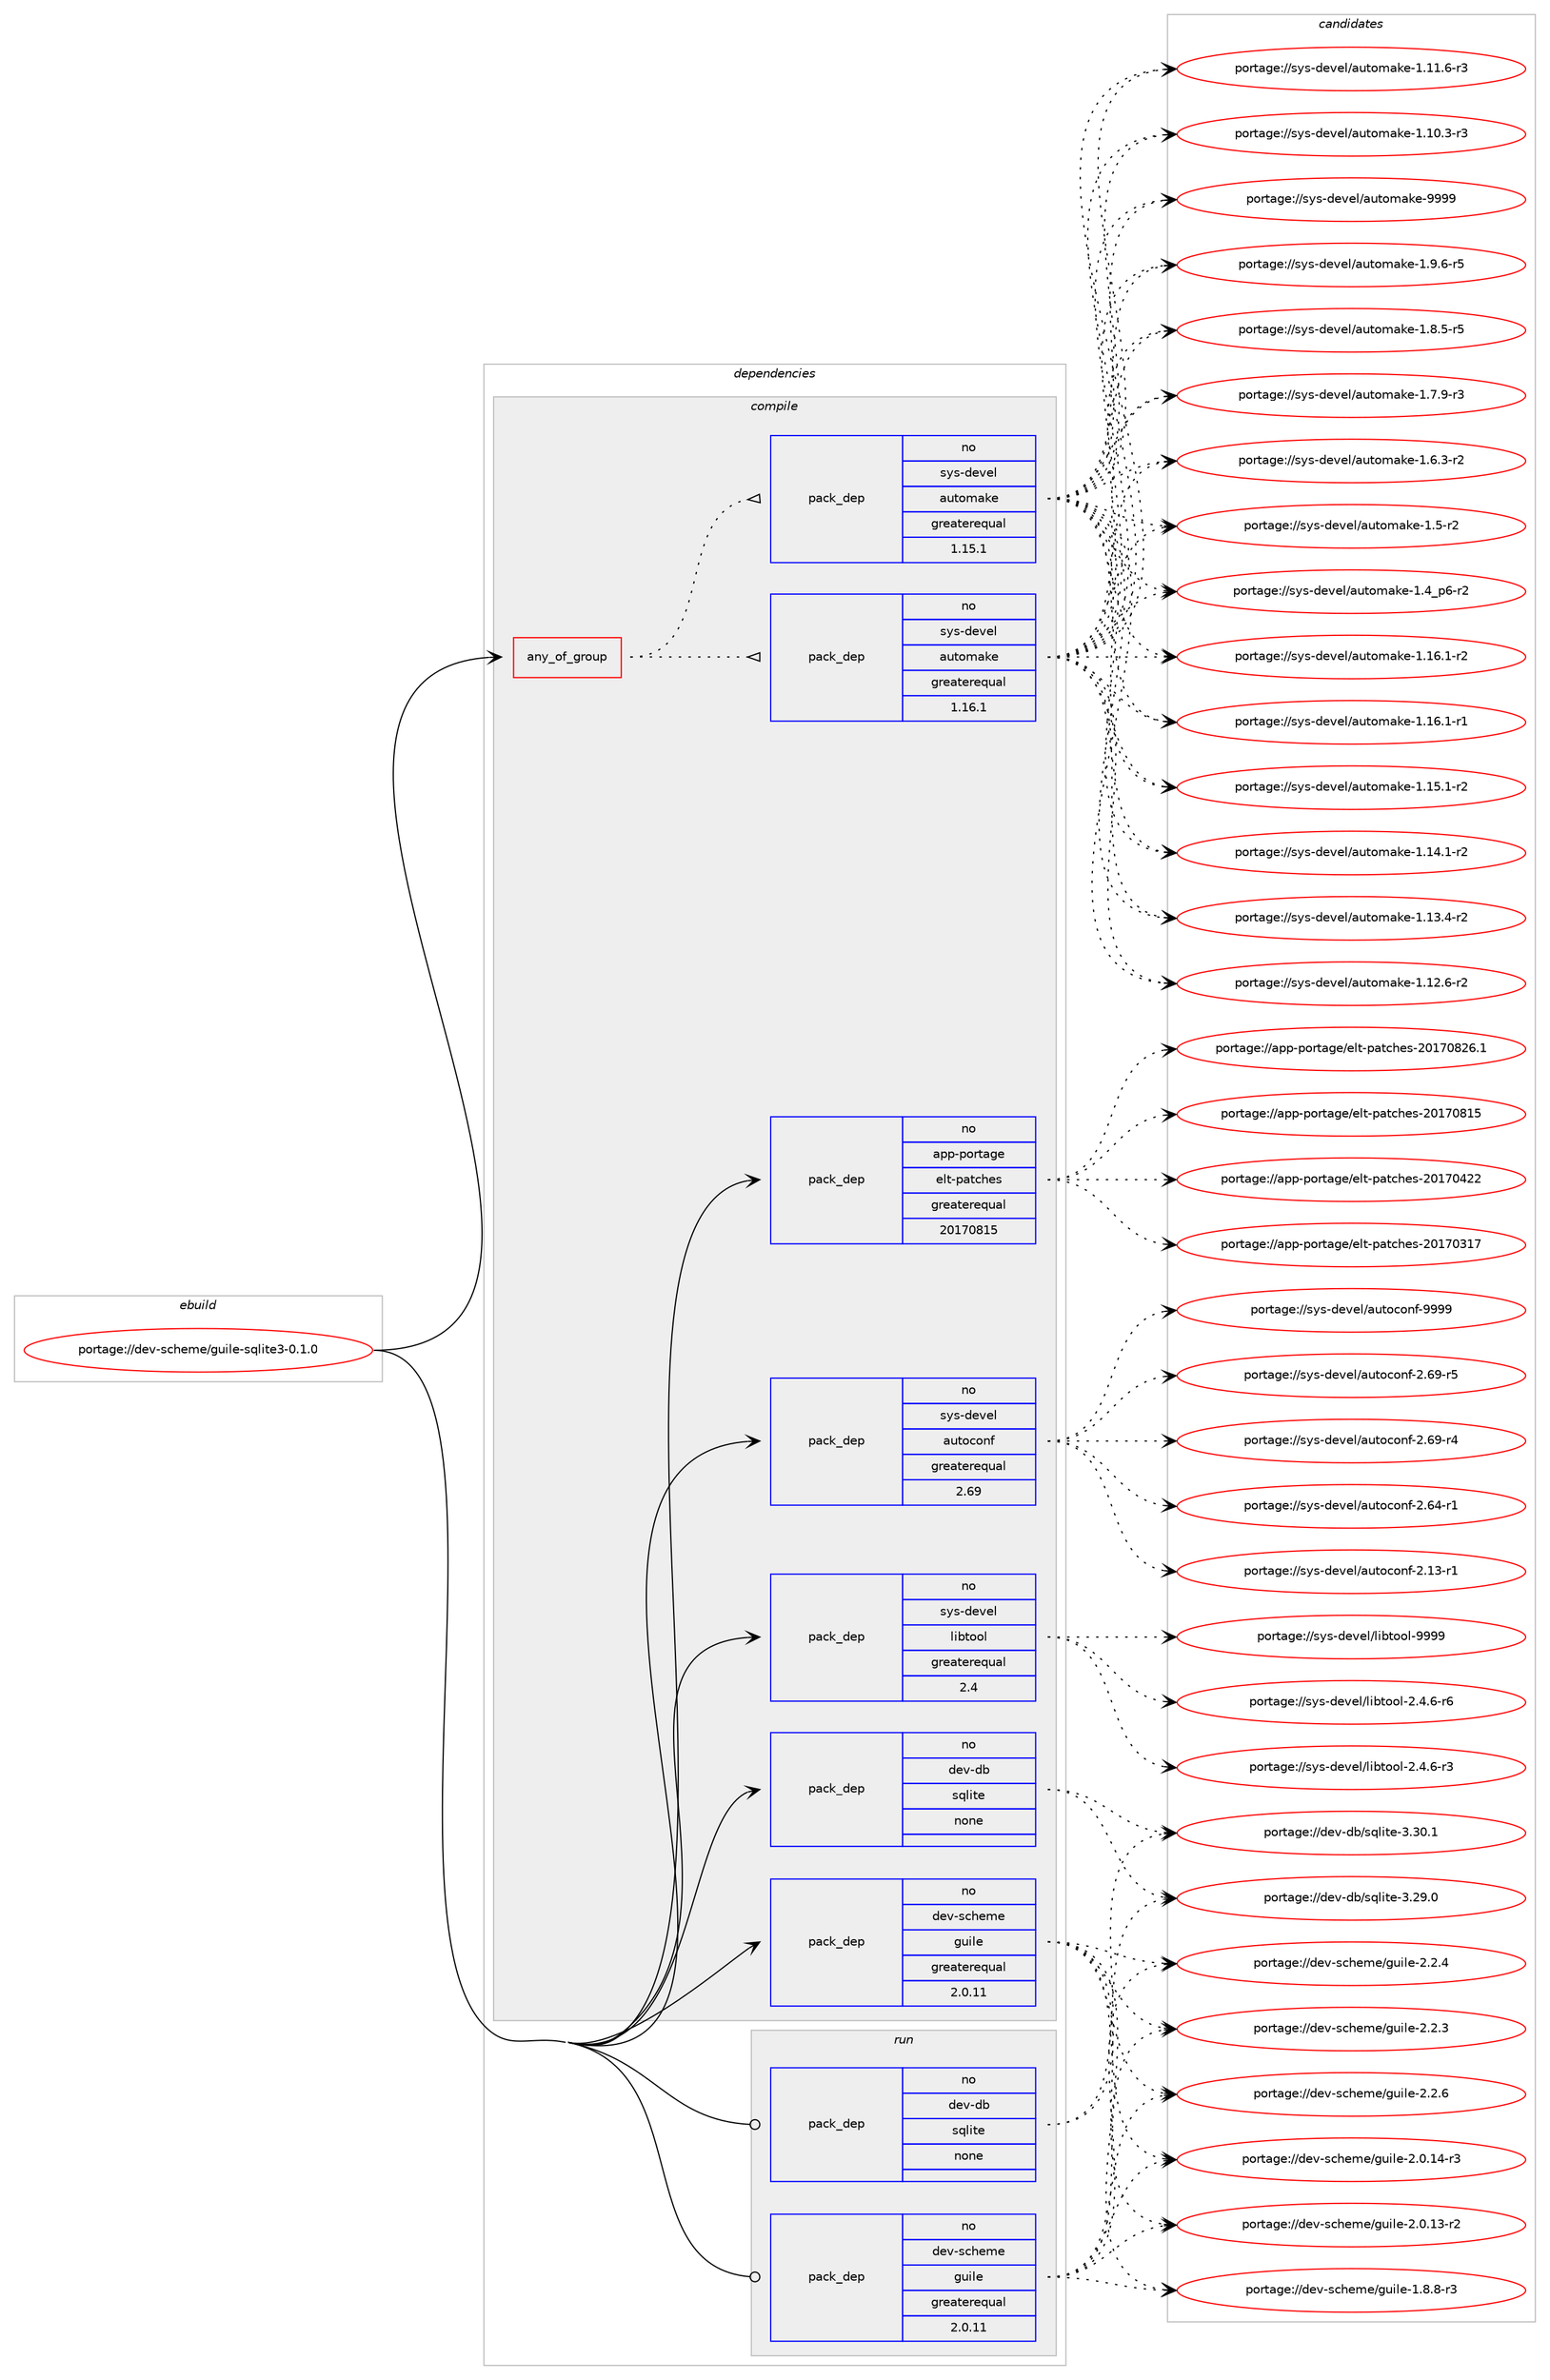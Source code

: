 digraph prolog {

# *************
# Graph options
# *************

newrank=true;
concentrate=true;
compound=true;
graph [rankdir=LR,fontname=Helvetica,fontsize=10,ranksep=1.5];#, ranksep=2.5, nodesep=0.2];
edge  [arrowhead=vee];
node  [fontname=Helvetica,fontsize=10];

# **********
# The ebuild
# **********

subgraph cluster_leftcol {
color=gray;
label=<<i>ebuild</i>>;
id [label="portage://dev-scheme/guile-sqlite3-0.1.0", color=red, width=4, href="../dev-scheme/guile-sqlite3-0.1.0.svg"];
}

# ****************
# The dependencies
# ****************

subgraph cluster_midcol {
color=gray;
label=<<i>dependencies</i>>;
subgraph cluster_compile {
fillcolor="#eeeeee";
style=filled;
label=<<i>compile</i>>;
subgraph any4510 {
dependency309076 [label=<<TABLE BORDER="0" CELLBORDER="1" CELLSPACING="0" CELLPADDING="4"><TR><TD CELLPADDING="10">any_of_group</TD></TR></TABLE>>, shape=none, color=red];subgraph pack240385 {
dependency309077 [label=<<TABLE BORDER="0" CELLBORDER="1" CELLSPACING="0" CELLPADDING="4" WIDTH="220"><TR><TD ROWSPAN="6" CELLPADDING="30">pack_dep</TD></TR><TR><TD WIDTH="110">no</TD></TR><TR><TD>sys-devel</TD></TR><TR><TD>automake</TD></TR><TR><TD>greaterequal</TD></TR><TR><TD>1.16.1</TD></TR></TABLE>>, shape=none, color=blue];
}
dependency309076:e -> dependency309077:w [weight=20,style="dotted",arrowhead="oinv"];
subgraph pack240386 {
dependency309078 [label=<<TABLE BORDER="0" CELLBORDER="1" CELLSPACING="0" CELLPADDING="4" WIDTH="220"><TR><TD ROWSPAN="6" CELLPADDING="30">pack_dep</TD></TR><TR><TD WIDTH="110">no</TD></TR><TR><TD>sys-devel</TD></TR><TR><TD>automake</TD></TR><TR><TD>greaterequal</TD></TR><TR><TD>1.15.1</TD></TR></TABLE>>, shape=none, color=blue];
}
dependency309076:e -> dependency309078:w [weight=20,style="dotted",arrowhead="oinv"];
}
id:e -> dependency309076:w [weight=20,style="solid",arrowhead="vee"];
subgraph pack240387 {
dependency309079 [label=<<TABLE BORDER="0" CELLBORDER="1" CELLSPACING="0" CELLPADDING="4" WIDTH="220"><TR><TD ROWSPAN="6" CELLPADDING="30">pack_dep</TD></TR><TR><TD WIDTH="110">no</TD></TR><TR><TD>app-portage</TD></TR><TR><TD>elt-patches</TD></TR><TR><TD>greaterequal</TD></TR><TR><TD>20170815</TD></TR></TABLE>>, shape=none, color=blue];
}
id:e -> dependency309079:w [weight=20,style="solid",arrowhead="vee"];
subgraph pack240388 {
dependency309080 [label=<<TABLE BORDER="0" CELLBORDER="1" CELLSPACING="0" CELLPADDING="4" WIDTH="220"><TR><TD ROWSPAN="6" CELLPADDING="30">pack_dep</TD></TR><TR><TD WIDTH="110">no</TD></TR><TR><TD>dev-db</TD></TR><TR><TD>sqlite</TD></TR><TR><TD>none</TD></TR><TR><TD></TD></TR></TABLE>>, shape=none, color=blue];
}
id:e -> dependency309080:w [weight=20,style="solid",arrowhead="vee"];
subgraph pack240389 {
dependency309081 [label=<<TABLE BORDER="0" CELLBORDER="1" CELLSPACING="0" CELLPADDING="4" WIDTH="220"><TR><TD ROWSPAN="6" CELLPADDING="30">pack_dep</TD></TR><TR><TD WIDTH="110">no</TD></TR><TR><TD>dev-scheme</TD></TR><TR><TD>guile</TD></TR><TR><TD>greaterequal</TD></TR><TR><TD>2.0.11</TD></TR></TABLE>>, shape=none, color=blue];
}
id:e -> dependency309081:w [weight=20,style="solid",arrowhead="vee"];
subgraph pack240390 {
dependency309082 [label=<<TABLE BORDER="0" CELLBORDER="1" CELLSPACING="0" CELLPADDING="4" WIDTH="220"><TR><TD ROWSPAN="6" CELLPADDING="30">pack_dep</TD></TR><TR><TD WIDTH="110">no</TD></TR><TR><TD>sys-devel</TD></TR><TR><TD>autoconf</TD></TR><TR><TD>greaterequal</TD></TR><TR><TD>2.69</TD></TR></TABLE>>, shape=none, color=blue];
}
id:e -> dependency309082:w [weight=20,style="solid",arrowhead="vee"];
subgraph pack240391 {
dependency309083 [label=<<TABLE BORDER="0" CELLBORDER="1" CELLSPACING="0" CELLPADDING="4" WIDTH="220"><TR><TD ROWSPAN="6" CELLPADDING="30">pack_dep</TD></TR><TR><TD WIDTH="110">no</TD></TR><TR><TD>sys-devel</TD></TR><TR><TD>libtool</TD></TR><TR><TD>greaterequal</TD></TR><TR><TD>2.4</TD></TR></TABLE>>, shape=none, color=blue];
}
id:e -> dependency309083:w [weight=20,style="solid",arrowhead="vee"];
}
subgraph cluster_compileandrun {
fillcolor="#eeeeee";
style=filled;
label=<<i>compile and run</i>>;
}
subgraph cluster_run {
fillcolor="#eeeeee";
style=filled;
label=<<i>run</i>>;
subgraph pack240392 {
dependency309084 [label=<<TABLE BORDER="0" CELLBORDER="1" CELLSPACING="0" CELLPADDING="4" WIDTH="220"><TR><TD ROWSPAN="6" CELLPADDING="30">pack_dep</TD></TR><TR><TD WIDTH="110">no</TD></TR><TR><TD>dev-db</TD></TR><TR><TD>sqlite</TD></TR><TR><TD>none</TD></TR><TR><TD></TD></TR></TABLE>>, shape=none, color=blue];
}
id:e -> dependency309084:w [weight=20,style="solid",arrowhead="odot"];
subgraph pack240393 {
dependency309085 [label=<<TABLE BORDER="0" CELLBORDER="1" CELLSPACING="0" CELLPADDING="4" WIDTH="220"><TR><TD ROWSPAN="6" CELLPADDING="30">pack_dep</TD></TR><TR><TD WIDTH="110">no</TD></TR><TR><TD>dev-scheme</TD></TR><TR><TD>guile</TD></TR><TR><TD>greaterequal</TD></TR><TR><TD>2.0.11</TD></TR></TABLE>>, shape=none, color=blue];
}
id:e -> dependency309085:w [weight=20,style="solid",arrowhead="odot"];
}
}

# **************
# The candidates
# **************

subgraph cluster_choices {
rank=same;
color=gray;
label=<<i>candidates</i>>;

subgraph choice240385 {
color=black;
nodesep=1;
choice115121115451001011181011084797117116111109971071014557575757 [label="portage://sys-devel/automake-9999", color=red, width=4,href="../sys-devel/automake-9999.svg"];
choice115121115451001011181011084797117116111109971071014549465746544511453 [label="portage://sys-devel/automake-1.9.6-r5", color=red, width=4,href="../sys-devel/automake-1.9.6-r5.svg"];
choice115121115451001011181011084797117116111109971071014549465646534511453 [label="portage://sys-devel/automake-1.8.5-r5", color=red, width=4,href="../sys-devel/automake-1.8.5-r5.svg"];
choice115121115451001011181011084797117116111109971071014549465546574511451 [label="portage://sys-devel/automake-1.7.9-r3", color=red, width=4,href="../sys-devel/automake-1.7.9-r3.svg"];
choice115121115451001011181011084797117116111109971071014549465446514511450 [label="portage://sys-devel/automake-1.6.3-r2", color=red, width=4,href="../sys-devel/automake-1.6.3-r2.svg"];
choice11512111545100101118101108479711711611110997107101454946534511450 [label="portage://sys-devel/automake-1.5-r2", color=red, width=4,href="../sys-devel/automake-1.5-r2.svg"];
choice115121115451001011181011084797117116111109971071014549465295112544511450 [label="portage://sys-devel/automake-1.4_p6-r2", color=red, width=4,href="../sys-devel/automake-1.4_p6-r2.svg"];
choice11512111545100101118101108479711711611110997107101454946495446494511450 [label="portage://sys-devel/automake-1.16.1-r2", color=red, width=4,href="../sys-devel/automake-1.16.1-r2.svg"];
choice11512111545100101118101108479711711611110997107101454946495446494511449 [label="portage://sys-devel/automake-1.16.1-r1", color=red, width=4,href="../sys-devel/automake-1.16.1-r1.svg"];
choice11512111545100101118101108479711711611110997107101454946495346494511450 [label="portage://sys-devel/automake-1.15.1-r2", color=red, width=4,href="../sys-devel/automake-1.15.1-r2.svg"];
choice11512111545100101118101108479711711611110997107101454946495246494511450 [label="portage://sys-devel/automake-1.14.1-r2", color=red, width=4,href="../sys-devel/automake-1.14.1-r2.svg"];
choice11512111545100101118101108479711711611110997107101454946495146524511450 [label="portage://sys-devel/automake-1.13.4-r2", color=red, width=4,href="../sys-devel/automake-1.13.4-r2.svg"];
choice11512111545100101118101108479711711611110997107101454946495046544511450 [label="portage://sys-devel/automake-1.12.6-r2", color=red, width=4,href="../sys-devel/automake-1.12.6-r2.svg"];
choice11512111545100101118101108479711711611110997107101454946494946544511451 [label="portage://sys-devel/automake-1.11.6-r3", color=red, width=4,href="../sys-devel/automake-1.11.6-r3.svg"];
choice11512111545100101118101108479711711611110997107101454946494846514511451 [label="portage://sys-devel/automake-1.10.3-r3", color=red, width=4,href="../sys-devel/automake-1.10.3-r3.svg"];
dependency309077:e -> choice115121115451001011181011084797117116111109971071014557575757:w [style=dotted,weight="100"];
dependency309077:e -> choice115121115451001011181011084797117116111109971071014549465746544511453:w [style=dotted,weight="100"];
dependency309077:e -> choice115121115451001011181011084797117116111109971071014549465646534511453:w [style=dotted,weight="100"];
dependency309077:e -> choice115121115451001011181011084797117116111109971071014549465546574511451:w [style=dotted,weight="100"];
dependency309077:e -> choice115121115451001011181011084797117116111109971071014549465446514511450:w [style=dotted,weight="100"];
dependency309077:e -> choice11512111545100101118101108479711711611110997107101454946534511450:w [style=dotted,weight="100"];
dependency309077:e -> choice115121115451001011181011084797117116111109971071014549465295112544511450:w [style=dotted,weight="100"];
dependency309077:e -> choice11512111545100101118101108479711711611110997107101454946495446494511450:w [style=dotted,weight="100"];
dependency309077:e -> choice11512111545100101118101108479711711611110997107101454946495446494511449:w [style=dotted,weight="100"];
dependency309077:e -> choice11512111545100101118101108479711711611110997107101454946495346494511450:w [style=dotted,weight="100"];
dependency309077:e -> choice11512111545100101118101108479711711611110997107101454946495246494511450:w [style=dotted,weight="100"];
dependency309077:e -> choice11512111545100101118101108479711711611110997107101454946495146524511450:w [style=dotted,weight="100"];
dependency309077:e -> choice11512111545100101118101108479711711611110997107101454946495046544511450:w [style=dotted,weight="100"];
dependency309077:e -> choice11512111545100101118101108479711711611110997107101454946494946544511451:w [style=dotted,weight="100"];
dependency309077:e -> choice11512111545100101118101108479711711611110997107101454946494846514511451:w [style=dotted,weight="100"];
}
subgraph choice240386 {
color=black;
nodesep=1;
choice115121115451001011181011084797117116111109971071014557575757 [label="portage://sys-devel/automake-9999", color=red, width=4,href="../sys-devel/automake-9999.svg"];
choice115121115451001011181011084797117116111109971071014549465746544511453 [label="portage://sys-devel/automake-1.9.6-r5", color=red, width=4,href="../sys-devel/automake-1.9.6-r5.svg"];
choice115121115451001011181011084797117116111109971071014549465646534511453 [label="portage://sys-devel/automake-1.8.5-r5", color=red, width=4,href="../sys-devel/automake-1.8.5-r5.svg"];
choice115121115451001011181011084797117116111109971071014549465546574511451 [label="portage://sys-devel/automake-1.7.9-r3", color=red, width=4,href="../sys-devel/automake-1.7.9-r3.svg"];
choice115121115451001011181011084797117116111109971071014549465446514511450 [label="portage://sys-devel/automake-1.6.3-r2", color=red, width=4,href="../sys-devel/automake-1.6.3-r2.svg"];
choice11512111545100101118101108479711711611110997107101454946534511450 [label="portage://sys-devel/automake-1.5-r2", color=red, width=4,href="../sys-devel/automake-1.5-r2.svg"];
choice115121115451001011181011084797117116111109971071014549465295112544511450 [label="portage://sys-devel/automake-1.4_p6-r2", color=red, width=4,href="../sys-devel/automake-1.4_p6-r2.svg"];
choice11512111545100101118101108479711711611110997107101454946495446494511450 [label="portage://sys-devel/automake-1.16.1-r2", color=red, width=4,href="../sys-devel/automake-1.16.1-r2.svg"];
choice11512111545100101118101108479711711611110997107101454946495446494511449 [label="portage://sys-devel/automake-1.16.1-r1", color=red, width=4,href="../sys-devel/automake-1.16.1-r1.svg"];
choice11512111545100101118101108479711711611110997107101454946495346494511450 [label="portage://sys-devel/automake-1.15.1-r2", color=red, width=4,href="../sys-devel/automake-1.15.1-r2.svg"];
choice11512111545100101118101108479711711611110997107101454946495246494511450 [label="portage://sys-devel/automake-1.14.1-r2", color=red, width=4,href="../sys-devel/automake-1.14.1-r2.svg"];
choice11512111545100101118101108479711711611110997107101454946495146524511450 [label="portage://sys-devel/automake-1.13.4-r2", color=red, width=4,href="../sys-devel/automake-1.13.4-r2.svg"];
choice11512111545100101118101108479711711611110997107101454946495046544511450 [label="portage://sys-devel/automake-1.12.6-r2", color=red, width=4,href="../sys-devel/automake-1.12.6-r2.svg"];
choice11512111545100101118101108479711711611110997107101454946494946544511451 [label="portage://sys-devel/automake-1.11.6-r3", color=red, width=4,href="../sys-devel/automake-1.11.6-r3.svg"];
choice11512111545100101118101108479711711611110997107101454946494846514511451 [label="portage://sys-devel/automake-1.10.3-r3", color=red, width=4,href="../sys-devel/automake-1.10.3-r3.svg"];
dependency309078:e -> choice115121115451001011181011084797117116111109971071014557575757:w [style=dotted,weight="100"];
dependency309078:e -> choice115121115451001011181011084797117116111109971071014549465746544511453:w [style=dotted,weight="100"];
dependency309078:e -> choice115121115451001011181011084797117116111109971071014549465646534511453:w [style=dotted,weight="100"];
dependency309078:e -> choice115121115451001011181011084797117116111109971071014549465546574511451:w [style=dotted,weight="100"];
dependency309078:e -> choice115121115451001011181011084797117116111109971071014549465446514511450:w [style=dotted,weight="100"];
dependency309078:e -> choice11512111545100101118101108479711711611110997107101454946534511450:w [style=dotted,weight="100"];
dependency309078:e -> choice115121115451001011181011084797117116111109971071014549465295112544511450:w [style=dotted,weight="100"];
dependency309078:e -> choice11512111545100101118101108479711711611110997107101454946495446494511450:w [style=dotted,weight="100"];
dependency309078:e -> choice11512111545100101118101108479711711611110997107101454946495446494511449:w [style=dotted,weight="100"];
dependency309078:e -> choice11512111545100101118101108479711711611110997107101454946495346494511450:w [style=dotted,weight="100"];
dependency309078:e -> choice11512111545100101118101108479711711611110997107101454946495246494511450:w [style=dotted,weight="100"];
dependency309078:e -> choice11512111545100101118101108479711711611110997107101454946495146524511450:w [style=dotted,weight="100"];
dependency309078:e -> choice11512111545100101118101108479711711611110997107101454946495046544511450:w [style=dotted,weight="100"];
dependency309078:e -> choice11512111545100101118101108479711711611110997107101454946494946544511451:w [style=dotted,weight="100"];
dependency309078:e -> choice11512111545100101118101108479711711611110997107101454946494846514511451:w [style=dotted,weight="100"];
}
subgraph choice240387 {
color=black;
nodesep=1;
choice971121124511211111411697103101471011081164511297116991041011154550484955485650544649 [label="portage://app-portage/elt-patches-20170826.1", color=red, width=4,href="../app-portage/elt-patches-20170826.1.svg"];
choice97112112451121111141169710310147101108116451129711699104101115455048495548564953 [label="portage://app-portage/elt-patches-20170815", color=red, width=4,href="../app-portage/elt-patches-20170815.svg"];
choice97112112451121111141169710310147101108116451129711699104101115455048495548525050 [label="portage://app-portage/elt-patches-20170422", color=red, width=4,href="../app-portage/elt-patches-20170422.svg"];
choice97112112451121111141169710310147101108116451129711699104101115455048495548514955 [label="portage://app-portage/elt-patches-20170317", color=red, width=4,href="../app-portage/elt-patches-20170317.svg"];
dependency309079:e -> choice971121124511211111411697103101471011081164511297116991041011154550484955485650544649:w [style=dotted,weight="100"];
dependency309079:e -> choice97112112451121111141169710310147101108116451129711699104101115455048495548564953:w [style=dotted,weight="100"];
dependency309079:e -> choice97112112451121111141169710310147101108116451129711699104101115455048495548525050:w [style=dotted,weight="100"];
dependency309079:e -> choice97112112451121111141169710310147101108116451129711699104101115455048495548514955:w [style=dotted,weight="100"];
}
subgraph choice240388 {
color=black;
nodesep=1;
choice10010111845100984711511310810511610145514651484649 [label="portage://dev-db/sqlite-3.30.1", color=red, width=4,href="../dev-db/sqlite-3.30.1.svg"];
choice10010111845100984711511310810511610145514650574648 [label="portage://dev-db/sqlite-3.29.0", color=red, width=4,href="../dev-db/sqlite-3.29.0.svg"];
dependency309080:e -> choice10010111845100984711511310810511610145514651484649:w [style=dotted,weight="100"];
dependency309080:e -> choice10010111845100984711511310810511610145514650574648:w [style=dotted,weight="100"];
}
subgraph choice240389 {
color=black;
nodesep=1;
choice100101118451159910410110910147103117105108101455046504654 [label="portage://dev-scheme/guile-2.2.6", color=red, width=4,href="../dev-scheme/guile-2.2.6.svg"];
choice100101118451159910410110910147103117105108101455046504652 [label="portage://dev-scheme/guile-2.2.4", color=red, width=4,href="../dev-scheme/guile-2.2.4.svg"];
choice100101118451159910410110910147103117105108101455046504651 [label="portage://dev-scheme/guile-2.2.3", color=red, width=4,href="../dev-scheme/guile-2.2.3.svg"];
choice100101118451159910410110910147103117105108101455046484649524511451 [label="portage://dev-scheme/guile-2.0.14-r3", color=red, width=4,href="../dev-scheme/guile-2.0.14-r3.svg"];
choice100101118451159910410110910147103117105108101455046484649514511450 [label="portage://dev-scheme/guile-2.0.13-r2", color=red, width=4,href="../dev-scheme/guile-2.0.13-r2.svg"];
choice1001011184511599104101109101471031171051081014549465646564511451 [label="portage://dev-scheme/guile-1.8.8-r3", color=red, width=4,href="../dev-scheme/guile-1.8.8-r3.svg"];
dependency309081:e -> choice100101118451159910410110910147103117105108101455046504654:w [style=dotted,weight="100"];
dependency309081:e -> choice100101118451159910410110910147103117105108101455046504652:w [style=dotted,weight="100"];
dependency309081:e -> choice100101118451159910410110910147103117105108101455046504651:w [style=dotted,weight="100"];
dependency309081:e -> choice100101118451159910410110910147103117105108101455046484649524511451:w [style=dotted,weight="100"];
dependency309081:e -> choice100101118451159910410110910147103117105108101455046484649514511450:w [style=dotted,weight="100"];
dependency309081:e -> choice1001011184511599104101109101471031171051081014549465646564511451:w [style=dotted,weight="100"];
}
subgraph choice240390 {
color=black;
nodesep=1;
choice115121115451001011181011084797117116111991111101024557575757 [label="portage://sys-devel/autoconf-9999", color=red, width=4,href="../sys-devel/autoconf-9999.svg"];
choice1151211154510010111810110847971171161119911111010245504654574511453 [label="portage://sys-devel/autoconf-2.69-r5", color=red, width=4,href="../sys-devel/autoconf-2.69-r5.svg"];
choice1151211154510010111810110847971171161119911111010245504654574511452 [label="portage://sys-devel/autoconf-2.69-r4", color=red, width=4,href="../sys-devel/autoconf-2.69-r4.svg"];
choice1151211154510010111810110847971171161119911111010245504654524511449 [label="portage://sys-devel/autoconf-2.64-r1", color=red, width=4,href="../sys-devel/autoconf-2.64-r1.svg"];
choice1151211154510010111810110847971171161119911111010245504649514511449 [label="portage://sys-devel/autoconf-2.13-r1", color=red, width=4,href="../sys-devel/autoconf-2.13-r1.svg"];
dependency309082:e -> choice115121115451001011181011084797117116111991111101024557575757:w [style=dotted,weight="100"];
dependency309082:e -> choice1151211154510010111810110847971171161119911111010245504654574511453:w [style=dotted,weight="100"];
dependency309082:e -> choice1151211154510010111810110847971171161119911111010245504654574511452:w [style=dotted,weight="100"];
dependency309082:e -> choice1151211154510010111810110847971171161119911111010245504654524511449:w [style=dotted,weight="100"];
dependency309082:e -> choice1151211154510010111810110847971171161119911111010245504649514511449:w [style=dotted,weight="100"];
}
subgraph choice240391 {
color=black;
nodesep=1;
choice1151211154510010111810110847108105981161111111084557575757 [label="portage://sys-devel/libtool-9999", color=red, width=4,href="../sys-devel/libtool-9999.svg"];
choice1151211154510010111810110847108105981161111111084550465246544511454 [label="portage://sys-devel/libtool-2.4.6-r6", color=red, width=4,href="../sys-devel/libtool-2.4.6-r6.svg"];
choice1151211154510010111810110847108105981161111111084550465246544511451 [label="portage://sys-devel/libtool-2.4.6-r3", color=red, width=4,href="../sys-devel/libtool-2.4.6-r3.svg"];
dependency309083:e -> choice1151211154510010111810110847108105981161111111084557575757:w [style=dotted,weight="100"];
dependency309083:e -> choice1151211154510010111810110847108105981161111111084550465246544511454:w [style=dotted,weight="100"];
dependency309083:e -> choice1151211154510010111810110847108105981161111111084550465246544511451:w [style=dotted,weight="100"];
}
subgraph choice240392 {
color=black;
nodesep=1;
choice10010111845100984711511310810511610145514651484649 [label="portage://dev-db/sqlite-3.30.1", color=red, width=4,href="../dev-db/sqlite-3.30.1.svg"];
choice10010111845100984711511310810511610145514650574648 [label="portage://dev-db/sqlite-3.29.0", color=red, width=4,href="../dev-db/sqlite-3.29.0.svg"];
dependency309084:e -> choice10010111845100984711511310810511610145514651484649:w [style=dotted,weight="100"];
dependency309084:e -> choice10010111845100984711511310810511610145514650574648:w [style=dotted,weight="100"];
}
subgraph choice240393 {
color=black;
nodesep=1;
choice100101118451159910410110910147103117105108101455046504654 [label="portage://dev-scheme/guile-2.2.6", color=red, width=4,href="../dev-scheme/guile-2.2.6.svg"];
choice100101118451159910410110910147103117105108101455046504652 [label="portage://dev-scheme/guile-2.2.4", color=red, width=4,href="../dev-scheme/guile-2.2.4.svg"];
choice100101118451159910410110910147103117105108101455046504651 [label="portage://dev-scheme/guile-2.2.3", color=red, width=4,href="../dev-scheme/guile-2.2.3.svg"];
choice100101118451159910410110910147103117105108101455046484649524511451 [label="portage://dev-scheme/guile-2.0.14-r3", color=red, width=4,href="../dev-scheme/guile-2.0.14-r3.svg"];
choice100101118451159910410110910147103117105108101455046484649514511450 [label="portage://dev-scheme/guile-2.0.13-r2", color=red, width=4,href="../dev-scheme/guile-2.0.13-r2.svg"];
choice1001011184511599104101109101471031171051081014549465646564511451 [label="portage://dev-scheme/guile-1.8.8-r3", color=red, width=4,href="../dev-scheme/guile-1.8.8-r3.svg"];
dependency309085:e -> choice100101118451159910410110910147103117105108101455046504654:w [style=dotted,weight="100"];
dependency309085:e -> choice100101118451159910410110910147103117105108101455046504652:w [style=dotted,weight="100"];
dependency309085:e -> choice100101118451159910410110910147103117105108101455046504651:w [style=dotted,weight="100"];
dependency309085:e -> choice100101118451159910410110910147103117105108101455046484649524511451:w [style=dotted,weight="100"];
dependency309085:e -> choice100101118451159910410110910147103117105108101455046484649514511450:w [style=dotted,weight="100"];
dependency309085:e -> choice1001011184511599104101109101471031171051081014549465646564511451:w [style=dotted,weight="100"];
}
}

}

